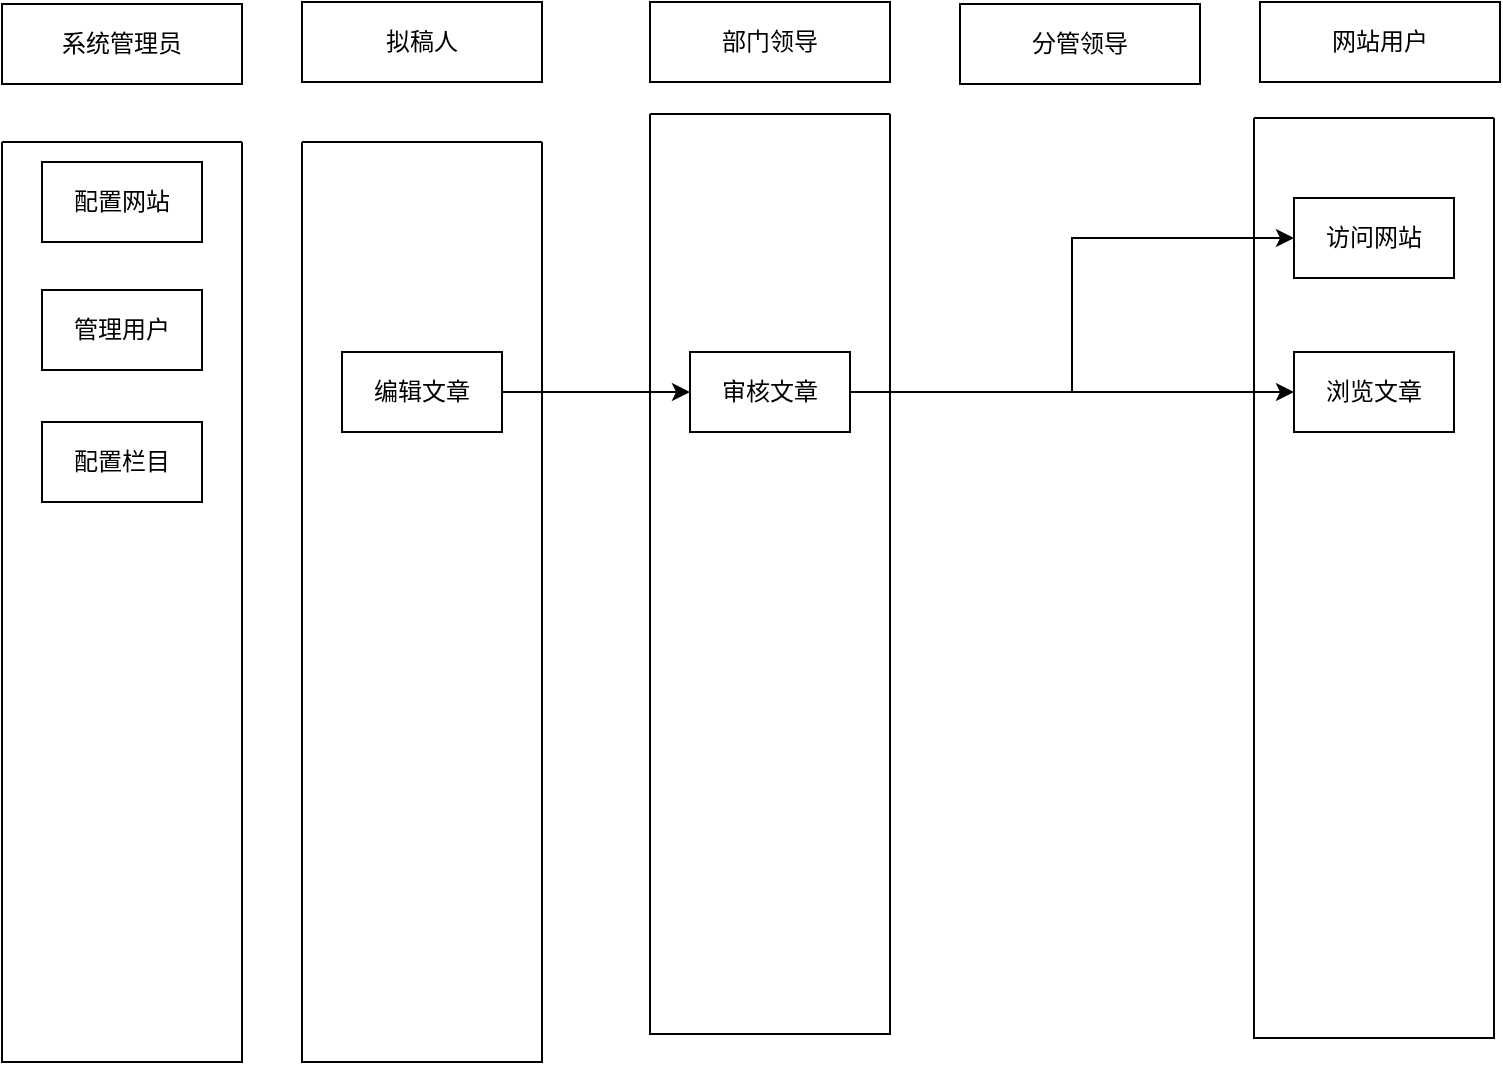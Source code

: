 <mxfile version="21.8.1" type="github">
  <diagram name="第 1 页" id="iGDA9ZPP4zy_PtoOycuX">
    <mxGraphModel dx="1434" dy="758" grid="1" gridSize="10" guides="1" tooltips="1" connect="1" arrows="1" fold="1" page="1" pageScale="1" pageWidth="827" pageHeight="1169" math="0" shadow="0">
      <root>
        <mxCell id="0" />
        <mxCell id="1" parent="0" />
        <mxCell id="PEYpkYnS4u4n-pv27VUz-5" value="" style="swimlane;startSize=0;" vertex="1" parent="1">
          <mxGeometry x="377" y="296" width="120" height="460" as="geometry" />
        </mxCell>
        <mxCell id="PEYpkYnS4u4n-pv27VUz-15" value="审核文章" style="rounded=0;whiteSpace=wrap;html=1;" vertex="1" parent="PEYpkYnS4u4n-pv27VUz-5">
          <mxGeometry x="20" y="119" width="80" height="40" as="geometry" />
        </mxCell>
        <mxCell id="PEYpkYnS4u4n-pv27VUz-6" value="拟稿人" style="rounded=0;whiteSpace=wrap;html=1;" vertex="1" parent="1">
          <mxGeometry x="203" y="240" width="120" height="40" as="geometry" />
        </mxCell>
        <mxCell id="PEYpkYnS4u4n-pv27VUz-7" value="部门领导" style="rounded=0;whiteSpace=wrap;html=1;" vertex="1" parent="1">
          <mxGeometry x="377" y="240" width="120" height="40" as="geometry" />
        </mxCell>
        <mxCell id="PEYpkYnS4u4n-pv27VUz-8" value="网站用户" style="rounded=0;whiteSpace=wrap;html=1;" vertex="1" parent="1">
          <mxGeometry x="682" y="240" width="120" height="40" as="geometry" />
        </mxCell>
        <mxCell id="PEYpkYnS4u4n-pv27VUz-9" value="" style="swimlane;startSize=0;" vertex="1" parent="1">
          <mxGeometry x="679" y="298" width="120" height="460" as="geometry" />
        </mxCell>
        <mxCell id="PEYpkYnS4u4n-pv27VUz-16" value="访问网站" style="rounded=0;whiteSpace=wrap;html=1;" vertex="1" parent="PEYpkYnS4u4n-pv27VUz-9">
          <mxGeometry x="20" y="40" width="80" height="40" as="geometry" />
        </mxCell>
        <mxCell id="PEYpkYnS4u4n-pv27VUz-19" value="浏览文章" style="rounded=0;whiteSpace=wrap;html=1;" vertex="1" parent="PEYpkYnS4u4n-pv27VUz-9">
          <mxGeometry x="20" y="117" width="80" height="40" as="geometry" />
        </mxCell>
        <mxCell id="PEYpkYnS4u4n-pv27VUz-10" value="" style="swimlane;startSize=0;" vertex="1" parent="1">
          <mxGeometry x="203" y="310" width="120" height="460" as="geometry" />
        </mxCell>
        <mxCell id="PEYpkYnS4u4n-pv27VUz-14" value="编辑文章" style="rounded=0;whiteSpace=wrap;html=1;" vertex="1" parent="PEYpkYnS4u4n-pv27VUz-10">
          <mxGeometry x="20" y="105" width="80" height="40" as="geometry" />
        </mxCell>
        <mxCell id="PEYpkYnS4u4n-pv27VUz-21" value="系统管理员" style="rounded=0;whiteSpace=wrap;html=1;" vertex="1" parent="1">
          <mxGeometry x="53" y="241" width="120" height="40" as="geometry" />
        </mxCell>
        <mxCell id="PEYpkYnS4u4n-pv27VUz-22" value="" style="swimlane;startSize=0;" vertex="1" parent="1">
          <mxGeometry x="53" y="310" width="120" height="460" as="geometry" />
        </mxCell>
        <mxCell id="PEYpkYnS4u4n-pv27VUz-23" value="配置栏目" style="rounded=0;whiteSpace=wrap;html=1;" vertex="1" parent="PEYpkYnS4u4n-pv27VUz-22">
          <mxGeometry x="20" y="140" width="80" height="40" as="geometry" />
        </mxCell>
        <mxCell id="PEYpkYnS4u4n-pv27VUz-25" value="配置网站" style="rounded=0;whiteSpace=wrap;html=1;" vertex="1" parent="PEYpkYnS4u4n-pv27VUz-22">
          <mxGeometry x="20" y="10" width="80" height="40" as="geometry" />
        </mxCell>
        <mxCell id="PEYpkYnS4u4n-pv27VUz-27" value="管理用户" style="rounded=0;whiteSpace=wrap;html=1;" vertex="1" parent="PEYpkYnS4u4n-pv27VUz-22">
          <mxGeometry x="20" y="74" width="80" height="40" as="geometry" />
        </mxCell>
        <mxCell id="PEYpkYnS4u4n-pv27VUz-28" style="edgeStyle=orthogonalEdgeStyle;rounded=0;orthogonalLoop=1;jettySize=auto;html=1;entryX=0;entryY=0.5;entryDx=0;entryDy=0;" edge="1" parent="1" source="PEYpkYnS4u4n-pv27VUz-14" target="PEYpkYnS4u4n-pv27VUz-15">
          <mxGeometry relative="1" as="geometry" />
        </mxCell>
        <mxCell id="PEYpkYnS4u4n-pv27VUz-29" style="edgeStyle=orthogonalEdgeStyle;rounded=0;orthogonalLoop=1;jettySize=auto;html=1;entryX=0;entryY=0.5;entryDx=0;entryDy=0;" edge="1" parent="1" source="PEYpkYnS4u4n-pv27VUz-15" target="PEYpkYnS4u4n-pv27VUz-16">
          <mxGeometry relative="1" as="geometry" />
        </mxCell>
        <mxCell id="PEYpkYnS4u4n-pv27VUz-30" style="edgeStyle=orthogonalEdgeStyle;rounded=0;orthogonalLoop=1;jettySize=auto;html=1;entryX=0;entryY=0.5;entryDx=0;entryDy=0;" edge="1" parent="1" source="PEYpkYnS4u4n-pv27VUz-15" target="PEYpkYnS4u4n-pv27VUz-19">
          <mxGeometry relative="1" as="geometry" />
        </mxCell>
        <mxCell id="PEYpkYnS4u4n-pv27VUz-31" value="分管领导" style="rounded=0;whiteSpace=wrap;html=1;" vertex="1" parent="1">
          <mxGeometry x="532" y="241" width="120" height="40" as="geometry" />
        </mxCell>
      </root>
    </mxGraphModel>
  </diagram>
</mxfile>
